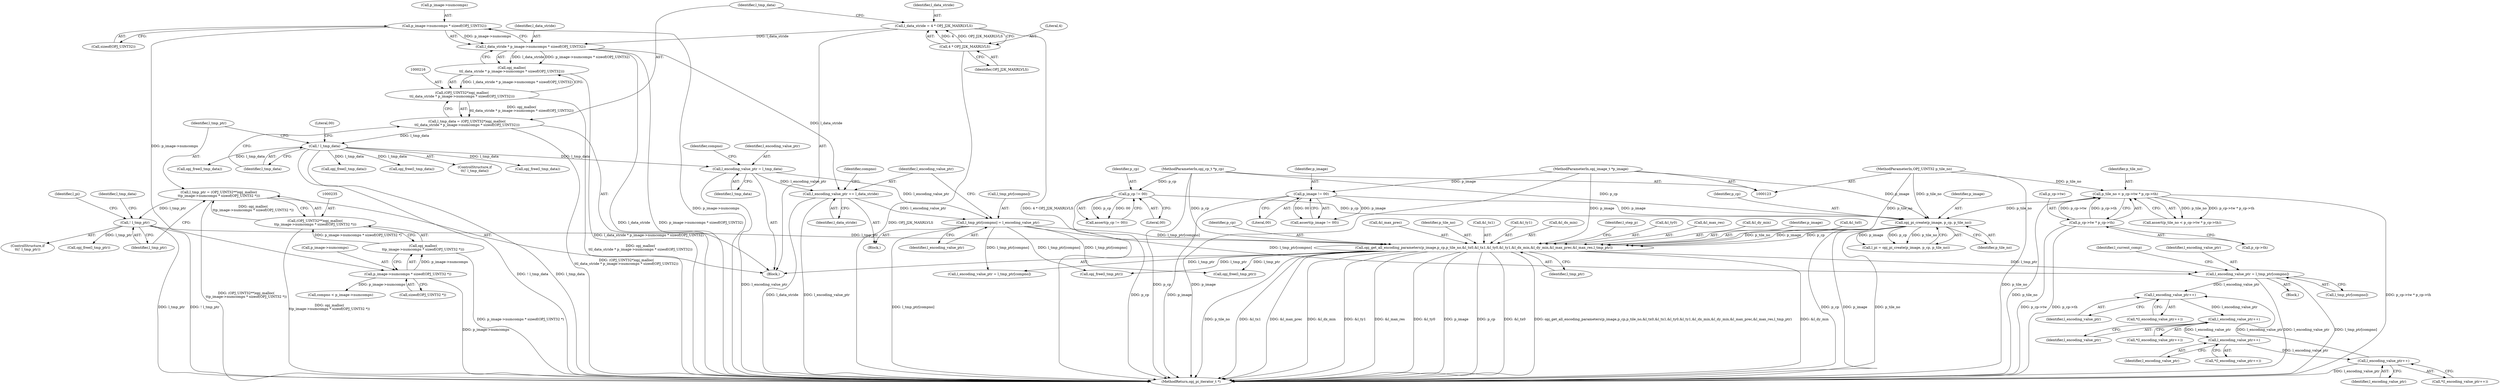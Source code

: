 digraph "0_openjpeg_ef01f18dfc6780b776d0674ed3e7415c6ef54d24@array" {
"1000608" [label="(Call,l_encoding_value_ptr = l_tmp_ptr[compno])"];
"1000290" [label="(Call,opj_get_all_encoding_parameters(p_image,p_cp,p_tile_no,&l_tx0,&l_tx1,&l_ty0,&l_ty1,&l_dx_min,&l_dy_min,&l_max_prec,&l_max_res,l_tmp_ptr))"];
"1000253" [label="(Call,opj_pi_create(p_image, p_cp, p_tile_no))"];
"1000180" [label="(Call,p_image != 00)"];
"1000124" [label="(MethodParameterIn,opj_image_t *p_image)"];
"1000176" [label="(Call,p_cp != 00)"];
"1000125" [label="(MethodParameterIn,opj_cp_t *p_cp)"];
"1000184" [label="(Call,p_tile_no < p_cp->tw * p_cp->th)"];
"1000126" [label="(MethodParameterIn,OPJ_UINT32 p_tile_no)"];
"1000186" [label="(Call,p_cp->tw * p_cp->th)"];
"1000244" [label="(Call,! l_tmp_ptr)"];
"1000232" [label="(Call,l_tmp_ptr = (OPJ_UINT32**)opj_malloc(\n\t\tp_image->numcomps * sizeof(OPJ_UINT32 *)))"];
"1000234" [label="(Call,(OPJ_UINT32**)opj_malloc(\n\t\tp_image->numcomps * sizeof(OPJ_UINT32 *)))"];
"1000236" [label="(Call,opj_malloc(\n\t\tp_image->numcomps * sizeof(OPJ_UINT32 *)))"];
"1000237" [label="(Call,p_image->numcomps * sizeof(OPJ_UINT32 *))"];
"1000220" [label="(Call,p_image->numcomps * sizeof(OPJ_UINT32))"];
"1000282" [label="(Call,l_tmp_ptr[compno] = l_encoding_value_ptr)"];
"1000267" [label="(Call,l_encoding_value_ptr = l_tmp_data)"];
"1000227" [label="(Call,! l_tmp_data)"];
"1000213" [label="(Call,l_tmp_data = (OPJ_UINT32*)opj_malloc(\n\t\tl_data_stride * p_image->numcomps * sizeof(OPJ_UINT32)))"];
"1000215" [label="(Call,(OPJ_UINT32*)opj_malloc(\n\t\tl_data_stride * p_image->numcomps * sizeof(OPJ_UINT32)))"];
"1000217" [label="(Call,opj_malloc(\n\t\tl_data_stride * p_image->numcomps * sizeof(OPJ_UINT32)))"];
"1000218" [label="(Call,l_data_stride * p_image->numcomps * sizeof(OPJ_UINT32))"];
"1000208" [label="(Call,l_data_stride = 4 * OPJ_J2K_MAXRLVLS)"];
"1000210" [label="(Call,4 * OPJ_J2K_MAXRLVLS)"];
"1000287" [label="(Call,l_encoding_value_ptr += l_data_stride)"];
"1000644" [label="(Call,l_encoding_value_ptr++)"];
"1000651" [label="(Call,l_encoding_value_ptr++)"];
"1000658" [label="(Call,l_encoding_value_ptr++)"];
"1000665" [label="(Call,l_encoding_value_ptr++)"];
"1000281" [label="(Block,)"];
"1000244" [label="(Call,! l_tmp_ptr)"];
"1000175" [label="(Call,assert(p_cp != 00))"];
"1000296" [label="(Call,&l_tx1)"];
"1000228" [label="(Identifier,l_tmp_data)"];
"1000180" [label="(Call,p_image != 00)"];
"1000272" [label="(Identifier,compno)"];
"1000282" [label="(Call,l_tmp_ptr[compno] = l_encoding_value_ptr)"];
"1000251" [label="(Call,l_pi = opj_pi_create(p_image, p_cp, p_tile_no))"];
"1000267" [label="(Call,l_encoding_value_ptr = l_tmp_data)"];
"1000300" [label="(Call,&l_ty1)"];
"1000456" [label="(Call,l_encoding_value_ptr = l_tmp_ptr[compno])"];
"1000177" [label="(Identifier,p_cp)"];
"1000658" [label="(Call,l_encoding_value_ptr++)"];
"1000280" [label="(Identifier,compno)"];
"1000644" [label="(Call,l_encoding_value_ptr++)"];
"1000241" [label="(Call,sizeof(OPJ_UINT32 *))"];
"1000212" [label="(Identifier,OPJ_J2K_MAXRLVLS)"];
"1000236" [label="(Call,opj_malloc(\n\t\tp_image->numcomps * sizeof(OPJ_UINT32 *)))"];
"1000610" [label="(Call,l_tmp_ptr[compno])"];
"1000217" [label="(Call,opj_malloc(\n\t\tl_data_stride * p_image->numcomps * sizeof(OPJ_UINT32)))"];
"1000615" [label="(Identifier,l_current_comp)"];
"1000181" [label="(Identifier,p_image)"];
"1000302" [label="(Call,&l_dx_min)"];
"1000182" [label="(Literal,00)"];
"1000213" [label="(Call,l_tmp_data = (OPJ_UINT32*)opj_malloc(\n\t\tl_data_stride * p_image->numcomps * sizeof(OPJ_UINT32)))"];
"1000210" [label="(Call,4 * OPJ_J2K_MAXRLVLS)"];
"1000226" [label="(ControlStructure,if\n\t\t(! l_tmp_data))"];
"1000183" [label="(Call,assert(p_tile_no < p_cp->tw * p_cp->th))"];
"1000261" [label="(Call,opj_free(l_tmp_data))"];
"1000312" [label="(Identifier,l_step_p)"];
"1000176" [label="(Call,p_cp != 00)"];
"1000650" [label="(Call,*(l_encoding_value_ptr++))"];
"1000233" [label="(Identifier,l_tmp_ptr)"];
"1000219" [label="(Identifier,l_data_stride)"];
"1000232" [label="(Call,l_tmp_ptr = (OPJ_UINT32**)opj_malloc(\n\t\tp_image->numcomps * sizeof(OPJ_UINT32 *)))"];
"1000209" [label="(Identifier,l_data_stride)"];
"1000657" [label="(Call,*(l_encoding_value_ptr++))"];
"1000185" [label="(Identifier,p_tile_no)"];
"1000252" [label="(Identifier,l_pi)"];
"1000652" [label="(Identifier,l_encoding_value_ptr)"];
"1000274" [label="(Call,compno < p_image->numcomps)"];
"1000608" [label="(Call,l_encoding_value_ptr = l_tmp_ptr[compno])"];
"1000298" [label="(Call,&l_ty0)"];
"1000376" [label="(Call,opj_free(l_tmp_ptr))"];
"1000220" [label="(Call,p_image->numcomps * sizeof(OPJ_UINT32))"];
"1000126" [label="(MethodParameterIn,OPJ_UINT32 p_tile_no)"];
"1000238" [label="(Call,p_image->numcomps)"];
"1000263" [label="(Call,opj_free(l_tmp_ptr))"];
"1000214" [label="(Identifier,l_tmp_data)"];
"1000234" [label="(Call,(OPJ_UINT32**)opj_malloc(\n\t\tp_image->numcomps * sizeof(OPJ_UINT32 *)))"];
"1000269" [label="(Identifier,l_tmp_data)"];
"1000255" [label="(Identifier,p_cp)"];
"1000256" [label="(Identifier,p_tile_no)"];
"1000666" [label="(Identifier,l_encoding_value_ptr)"];
"1000283" [label="(Call,l_tmp_ptr[compno])"];
"1000237" [label="(Call,p_image->numcomps * sizeof(OPJ_UINT32 *))"];
"1000268" [label="(Identifier,l_encoding_value_ptr)"];
"1000253" [label="(Call,opj_pi_create(p_image, p_cp, p_tile_no))"];
"1000374" [label="(Call,opj_free(l_tmp_data))"];
"1000308" [label="(Call,&l_max_res)"];
"1000691" [label="(Call,opj_free(l_tmp_ptr))"];
"1000254" [label="(Identifier,p_image)"];
"1000310" [label="(Identifier,l_tmp_ptr)"];
"1000645" [label="(Identifier,l_encoding_value_ptr)"];
"1000715" [label="(MethodReturn,opj_pi_iterator_t *)"];
"1000601" [label="(Block,)"];
"1000287" [label="(Call,l_encoding_value_ptr += l_data_stride)"];
"1000211" [label="(Literal,4)"];
"1000665" [label="(Call,l_encoding_value_ptr++)"];
"1000187" [label="(Call,p_cp->tw)"];
"1000659" [label="(Identifier,l_encoding_value_ptr)"];
"1000304" [label="(Call,&l_dy_min)"];
"1000231" [label="(Literal,00)"];
"1000248" [label="(Identifier,l_tmp_data)"];
"1000127" [label="(Block,)"];
"1000286" [label="(Identifier,l_encoding_value_ptr)"];
"1000289" [label="(Identifier,l_data_stride)"];
"1000664" [label="(Call,*(l_encoding_value_ptr++))"];
"1000243" [label="(ControlStructure,if\n\t\t(! l_tmp_ptr))"];
"1000291" [label="(Identifier,p_image)"];
"1000190" [label="(Call,p_cp->th)"];
"1000124" [label="(MethodParameterIn,opj_image_t *p_image)"];
"1000609" [label="(Identifier,l_encoding_value_ptr)"];
"1000294" [label="(Call,&l_tx0)"];
"1000227" [label="(Call,! l_tmp_data)"];
"1000186" [label="(Call,p_cp->tw * p_cp->th)"];
"1000290" [label="(Call,opj_get_all_encoding_parameters(p_image,p_cp,p_tile_no,&l_tx0,&l_tx1,&l_ty0,&l_ty1,&l_dx_min,&l_dy_min,&l_max_prec,&l_max_res,l_tmp_ptr))"];
"1000221" [label="(Call,p_image->numcomps)"];
"1000651" [label="(Call,l_encoding_value_ptr++)"];
"1000184" [label="(Call,p_tile_no < p_cp->tw * p_cp->th)"];
"1000292" [label="(Identifier,p_cp)"];
"1000643" [label="(Call,*(l_encoding_value_ptr++))"];
"1000178" [label="(Literal,00)"];
"1000125" [label="(MethodParameterIn,opj_cp_t *p_cp)"];
"1000306" [label="(Call,&l_max_prec)"];
"1000247" [label="(Call,opj_free(l_tmp_data))"];
"1000224" [label="(Call,sizeof(OPJ_UINT32))"];
"1000288" [label="(Identifier,l_encoding_value_ptr)"];
"1000245" [label="(Identifier,l_tmp_ptr)"];
"1000686" [label="(Call,opj_free(l_tmp_data))"];
"1000208" [label="(Call,l_data_stride = 4 * OPJ_J2K_MAXRLVLS)"];
"1000218" [label="(Call,l_data_stride * p_image->numcomps * sizeof(OPJ_UINT32))"];
"1000179" [label="(Call,assert(p_image != 00))"];
"1000293" [label="(Identifier,p_tile_no)"];
"1000215" [label="(Call,(OPJ_UINT32*)opj_malloc(\n\t\tl_data_stride * p_image->numcomps * sizeof(OPJ_UINT32)))"];
"1000608" -> "1000601"  [label="AST: "];
"1000608" -> "1000610"  [label="CFG: "];
"1000609" -> "1000608"  [label="AST: "];
"1000610" -> "1000608"  [label="AST: "];
"1000615" -> "1000608"  [label="CFG: "];
"1000608" -> "1000715"  [label="DDG: l_tmp_ptr[compno]"];
"1000608" -> "1000715"  [label="DDG: l_encoding_value_ptr"];
"1000290" -> "1000608"  [label="DDG: l_tmp_ptr"];
"1000282" -> "1000608"  [label="DDG: l_tmp_ptr[compno]"];
"1000608" -> "1000644"  [label="DDG: l_encoding_value_ptr"];
"1000290" -> "1000127"  [label="AST: "];
"1000290" -> "1000310"  [label="CFG: "];
"1000291" -> "1000290"  [label="AST: "];
"1000292" -> "1000290"  [label="AST: "];
"1000293" -> "1000290"  [label="AST: "];
"1000294" -> "1000290"  [label="AST: "];
"1000296" -> "1000290"  [label="AST: "];
"1000298" -> "1000290"  [label="AST: "];
"1000300" -> "1000290"  [label="AST: "];
"1000302" -> "1000290"  [label="AST: "];
"1000304" -> "1000290"  [label="AST: "];
"1000306" -> "1000290"  [label="AST: "];
"1000308" -> "1000290"  [label="AST: "];
"1000310" -> "1000290"  [label="AST: "];
"1000312" -> "1000290"  [label="CFG: "];
"1000290" -> "1000715"  [label="DDG: &l_ty0"];
"1000290" -> "1000715"  [label="DDG: p_image"];
"1000290" -> "1000715"  [label="DDG: p_cp"];
"1000290" -> "1000715"  [label="DDG: &l_tx0"];
"1000290" -> "1000715"  [label="DDG: opj_get_all_encoding_parameters(p_image,p_cp,p_tile_no,&l_tx0,&l_tx1,&l_ty0,&l_ty1,&l_dx_min,&l_dy_min,&l_max_prec,&l_max_res,l_tmp_ptr)"];
"1000290" -> "1000715"  [label="DDG: &l_dy_min"];
"1000290" -> "1000715"  [label="DDG: p_tile_no"];
"1000290" -> "1000715"  [label="DDG: &l_tx1"];
"1000290" -> "1000715"  [label="DDG: &l_max_prec"];
"1000290" -> "1000715"  [label="DDG: &l_dx_min"];
"1000290" -> "1000715"  [label="DDG: &l_ty1"];
"1000290" -> "1000715"  [label="DDG: &l_max_res"];
"1000253" -> "1000290"  [label="DDG: p_image"];
"1000253" -> "1000290"  [label="DDG: p_cp"];
"1000253" -> "1000290"  [label="DDG: p_tile_no"];
"1000124" -> "1000290"  [label="DDG: p_image"];
"1000125" -> "1000290"  [label="DDG: p_cp"];
"1000126" -> "1000290"  [label="DDG: p_tile_no"];
"1000244" -> "1000290"  [label="DDG: l_tmp_ptr"];
"1000282" -> "1000290"  [label="DDG: l_tmp_ptr[compno]"];
"1000290" -> "1000376"  [label="DDG: l_tmp_ptr"];
"1000290" -> "1000456"  [label="DDG: l_tmp_ptr"];
"1000290" -> "1000691"  [label="DDG: l_tmp_ptr"];
"1000253" -> "1000251"  [label="AST: "];
"1000253" -> "1000256"  [label="CFG: "];
"1000254" -> "1000253"  [label="AST: "];
"1000255" -> "1000253"  [label="AST: "];
"1000256" -> "1000253"  [label="AST: "];
"1000251" -> "1000253"  [label="CFG: "];
"1000253" -> "1000715"  [label="DDG: p_cp"];
"1000253" -> "1000715"  [label="DDG: p_image"];
"1000253" -> "1000715"  [label="DDG: p_tile_no"];
"1000253" -> "1000251"  [label="DDG: p_image"];
"1000253" -> "1000251"  [label="DDG: p_cp"];
"1000253" -> "1000251"  [label="DDG: p_tile_no"];
"1000180" -> "1000253"  [label="DDG: p_image"];
"1000124" -> "1000253"  [label="DDG: p_image"];
"1000176" -> "1000253"  [label="DDG: p_cp"];
"1000125" -> "1000253"  [label="DDG: p_cp"];
"1000184" -> "1000253"  [label="DDG: p_tile_no"];
"1000126" -> "1000253"  [label="DDG: p_tile_no"];
"1000180" -> "1000179"  [label="AST: "];
"1000180" -> "1000182"  [label="CFG: "];
"1000181" -> "1000180"  [label="AST: "];
"1000182" -> "1000180"  [label="AST: "];
"1000179" -> "1000180"  [label="CFG: "];
"1000180" -> "1000715"  [label="DDG: p_image"];
"1000180" -> "1000179"  [label="DDG: p_image"];
"1000180" -> "1000179"  [label="DDG: 00"];
"1000124" -> "1000180"  [label="DDG: p_image"];
"1000124" -> "1000123"  [label="AST: "];
"1000124" -> "1000715"  [label="DDG: p_image"];
"1000176" -> "1000175"  [label="AST: "];
"1000176" -> "1000178"  [label="CFG: "];
"1000177" -> "1000176"  [label="AST: "];
"1000178" -> "1000176"  [label="AST: "];
"1000175" -> "1000176"  [label="CFG: "];
"1000176" -> "1000715"  [label="DDG: p_cp"];
"1000176" -> "1000175"  [label="DDG: p_cp"];
"1000176" -> "1000175"  [label="DDG: 00"];
"1000125" -> "1000176"  [label="DDG: p_cp"];
"1000125" -> "1000123"  [label="AST: "];
"1000125" -> "1000715"  [label="DDG: p_cp"];
"1000184" -> "1000183"  [label="AST: "];
"1000184" -> "1000186"  [label="CFG: "];
"1000185" -> "1000184"  [label="AST: "];
"1000186" -> "1000184"  [label="AST: "];
"1000183" -> "1000184"  [label="CFG: "];
"1000184" -> "1000715"  [label="DDG: p_cp->tw * p_cp->th"];
"1000184" -> "1000715"  [label="DDG: p_tile_no"];
"1000184" -> "1000183"  [label="DDG: p_tile_no"];
"1000184" -> "1000183"  [label="DDG: p_cp->tw * p_cp->th"];
"1000126" -> "1000184"  [label="DDG: p_tile_no"];
"1000186" -> "1000184"  [label="DDG: p_cp->tw"];
"1000186" -> "1000184"  [label="DDG: p_cp->th"];
"1000126" -> "1000123"  [label="AST: "];
"1000126" -> "1000715"  [label="DDG: p_tile_no"];
"1000186" -> "1000190"  [label="CFG: "];
"1000187" -> "1000186"  [label="AST: "];
"1000190" -> "1000186"  [label="AST: "];
"1000186" -> "1000715"  [label="DDG: p_cp->tw"];
"1000186" -> "1000715"  [label="DDG: p_cp->th"];
"1000244" -> "1000243"  [label="AST: "];
"1000244" -> "1000245"  [label="CFG: "];
"1000245" -> "1000244"  [label="AST: "];
"1000248" -> "1000244"  [label="CFG: "];
"1000252" -> "1000244"  [label="CFG: "];
"1000244" -> "1000715"  [label="DDG: ! l_tmp_ptr"];
"1000244" -> "1000715"  [label="DDG: l_tmp_ptr"];
"1000232" -> "1000244"  [label="DDG: l_tmp_ptr"];
"1000244" -> "1000263"  [label="DDG: l_tmp_ptr"];
"1000232" -> "1000127"  [label="AST: "];
"1000232" -> "1000234"  [label="CFG: "];
"1000233" -> "1000232"  [label="AST: "];
"1000234" -> "1000232"  [label="AST: "];
"1000245" -> "1000232"  [label="CFG: "];
"1000232" -> "1000715"  [label="DDG: (OPJ_UINT32**)opj_malloc(\n\t\tp_image->numcomps * sizeof(OPJ_UINT32 *))"];
"1000234" -> "1000232"  [label="DDG: opj_malloc(\n\t\tp_image->numcomps * sizeof(OPJ_UINT32 *))"];
"1000234" -> "1000236"  [label="CFG: "];
"1000235" -> "1000234"  [label="AST: "];
"1000236" -> "1000234"  [label="AST: "];
"1000234" -> "1000715"  [label="DDG: opj_malloc(\n\t\tp_image->numcomps * sizeof(OPJ_UINT32 *))"];
"1000236" -> "1000234"  [label="DDG: p_image->numcomps * sizeof(OPJ_UINT32 *)"];
"1000236" -> "1000237"  [label="CFG: "];
"1000237" -> "1000236"  [label="AST: "];
"1000236" -> "1000715"  [label="DDG: p_image->numcomps * sizeof(OPJ_UINT32 *)"];
"1000237" -> "1000236"  [label="DDG: p_image->numcomps"];
"1000237" -> "1000241"  [label="CFG: "];
"1000238" -> "1000237"  [label="AST: "];
"1000241" -> "1000237"  [label="AST: "];
"1000237" -> "1000715"  [label="DDG: p_image->numcomps"];
"1000220" -> "1000237"  [label="DDG: p_image->numcomps"];
"1000237" -> "1000274"  [label="DDG: p_image->numcomps"];
"1000220" -> "1000218"  [label="AST: "];
"1000220" -> "1000224"  [label="CFG: "];
"1000221" -> "1000220"  [label="AST: "];
"1000224" -> "1000220"  [label="AST: "];
"1000218" -> "1000220"  [label="CFG: "];
"1000220" -> "1000715"  [label="DDG: p_image->numcomps"];
"1000220" -> "1000218"  [label="DDG: p_image->numcomps"];
"1000282" -> "1000281"  [label="AST: "];
"1000282" -> "1000286"  [label="CFG: "];
"1000283" -> "1000282"  [label="AST: "];
"1000286" -> "1000282"  [label="AST: "];
"1000288" -> "1000282"  [label="CFG: "];
"1000282" -> "1000715"  [label="DDG: l_tmp_ptr[compno]"];
"1000267" -> "1000282"  [label="DDG: l_encoding_value_ptr"];
"1000287" -> "1000282"  [label="DDG: l_encoding_value_ptr"];
"1000282" -> "1000376"  [label="DDG: l_tmp_ptr[compno]"];
"1000282" -> "1000456"  [label="DDG: l_tmp_ptr[compno]"];
"1000282" -> "1000691"  [label="DDG: l_tmp_ptr[compno]"];
"1000267" -> "1000127"  [label="AST: "];
"1000267" -> "1000269"  [label="CFG: "];
"1000268" -> "1000267"  [label="AST: "];
"1000269" -> "1000267"  [label="AST: "];
"1000272" -> "1000267"  [label="CFG: "];
"1000267" -> "1000715"  [label="DDG: l_encoding_value_ptr"];
"1000227" -> "1000267"  [label="DDG: l_tmp_data"];
"1000267" -> "1000287"  [label="DDG: l_encoding_value_ptr"];
"1000227" -> "1000226"  [label="AST: "];
"1000227" -> "1000228"  [label="CFG: "];
"1000228" -> "1000227"  [label="AST: "];
"1000231" -> "1000227"  [label="CFG: "];
"1000233" -> "1000227"  [label="CFG: "];
"1000227" -> "1000715"  [label="DDG: ! l_tmp_data"];
"1000227" -> "1000715"  [label="DDG: l_tmp_data"];
"1000213" -> "1000227"  [label="DDG: l_tmp_data"];
"1000227" -> "1000247"  [label="DDG: l_tmp_data"];
"1000227" -> "1000261"  [label="DDG: l_tmp_data"];
"1000227" -> "1000374"  [label="DDG: l_tmp_data"];
"1000227" -> "1000686"  [label="DDG: l_tmp_data"];
"1000213" -> "1000127"  [label="AST: "];
"1000213" -> "1000215"  [label="CFG: "];
"1000214" -> "1000213"  [label="AST: "];
"1000215" -> "1000213"  [label="AST: "];
"1000228" -> "1000213"  [label="CFG: "];
"1000213" -> "1000715"  [label="DDG: (OPJ_UINT32*)opj_malloc(\n\t\tl_data_stride * p_image->numcomps * sizeof(OPJ_UINT32))"];
"1000215" -> "1000213"  [label="DDG: opj_malloc(\n\t\tl_data_stride * p_image->numcomps * sizeof(OPJ_UINT32))"];
"1000215" -> "1000217"  [label="CFG: "];
"1000216" -> "1000215"  [label="AST: "];
"1000217" -> "1000215"  [label="AST: "];
"1000215" -> "1000715"  [label="DDG: opj_malloc(\n\t\tl_data_stride * p_image->numcomps * sizeof(OPJ_UINT32))"];
"1000217" -> "1000215"  [label="DDG: l_data_stride * p_image->numcomps * sizeof(OPJ_UINT32)"];
"1000217" -> "1000218"  [label="CFG: "];
"1000218" -> "1000217"  [label="AST: "];
"1000217" -> "1000715"  [label="DDG: l_data_stride * p_image->numcomps * sizeof(OPJ_UINT32)"];
"1000218" -> "1000217"  [label="DDG: l_data_stride"];
"1000218" -> "1000217"  [label="DDG: p_image->numcomps * sizeof(OPJ_UINT32)"];
"1000219" -> "1000218"  [label="AST: "];
"1000218" -> "1000715"  [label="DDG: l_data_stride"];
"1000218" -> "1000715"  [label="DDG: p_image->numcomps * sizeof(OPJ_UINT32)"];
"1000208" -> "1000218"  [label="DDG: l_data_stride"];
"1000218" -> "1000287"  [label="DDG: l_data_stride"];
"1000208" -> "1000127"  [label="AST: "];
"1000208" -> "1000210"  [label="CFG: "];
"1000209" -> "1000208"  [label="AST: "];
"1000210" -> "1000208"  [label="AST: "];
"1000214" -> "1000208"  [label="CFG: "];
"1000208" -> "1000715"  [label="DDG: 4 * OPJ_J2K_MAXRLVLS"];
"1000210" -> "1000208"  [label="DDG: 4"];
"1000210" -> "1000208"  [label="DDG: OPJ_J2K_MAXRLVLS"];
"1000210" -> "1000212"  [label="CFG: "];
"1000211" -> "1000210"  [label="AST: "];
"1000212" -> "1000210"  [label="AST: "];
"1000210" -> "1000715"  [label="DDG: OPJ_J2K_MAXRLVLS"];
"1000287" -> "1000281"  [label="AST: "];
"1000287" -> "1000289"  [label="CFG: "];
"1000288" -> "1000287"  [label="AST: "];
"1000289" -> "1000287"  [label="AST: "];
"1000280" -> "1000287"  [label="CFG: "];
"1000287" -> "1000715"  [label="DDG: l_data_stride"];
"1000287" -> "1000715"  [label="DDG: l_encoding_value_ptr"];
"1000644" -> "1000643"  [label="AST: "];
"1000644" -> "1000645"  [label="CFG: "];
"1000645" -> "1000644"  [label="AST: "];
"1000643" -> "1000644"  [label="CFG: "];
"1000665" -> "1000644"  [label="DDG: l_encoding_value_ptr"];
"1000644" -> "1000651"  [label="DDG: l_encoding_value_ptr"];
"1000651" -> "1000650"  [label="AST: "];
"1000651" -> "1000652"  [label="CFG: "];
"1000652" -> "1000651"  [label="AST: "];
"1000650" -> "1000651"  [label="CFG: "];
"1000651" -> "1000658"  [label="DDG: l_encoding_value_ptr"];
"1000658" -> "1000657"  [label="AST: "];
"1000658" -> "1000659"  [label="CFG: "];
"1000659" -> "1000658"  [label="AST: "];
"1000657" -> "1000658"  [label="CFG: "];
"1000658" -> "1000665"  [label="DDG: l_encoding_value_ptr"];
"1000665" -> "1000664"  [label="AST: "];
"1000665" -> "1000666"  [label="CFG: "];
"1000666" -> "1000665"  [label="AST: "];
"1000664" -> "1000665"  [label="CFG: "];
"1000665" -> "1000715"  [label="DDG: l_encoding_value_ptr"];
}
